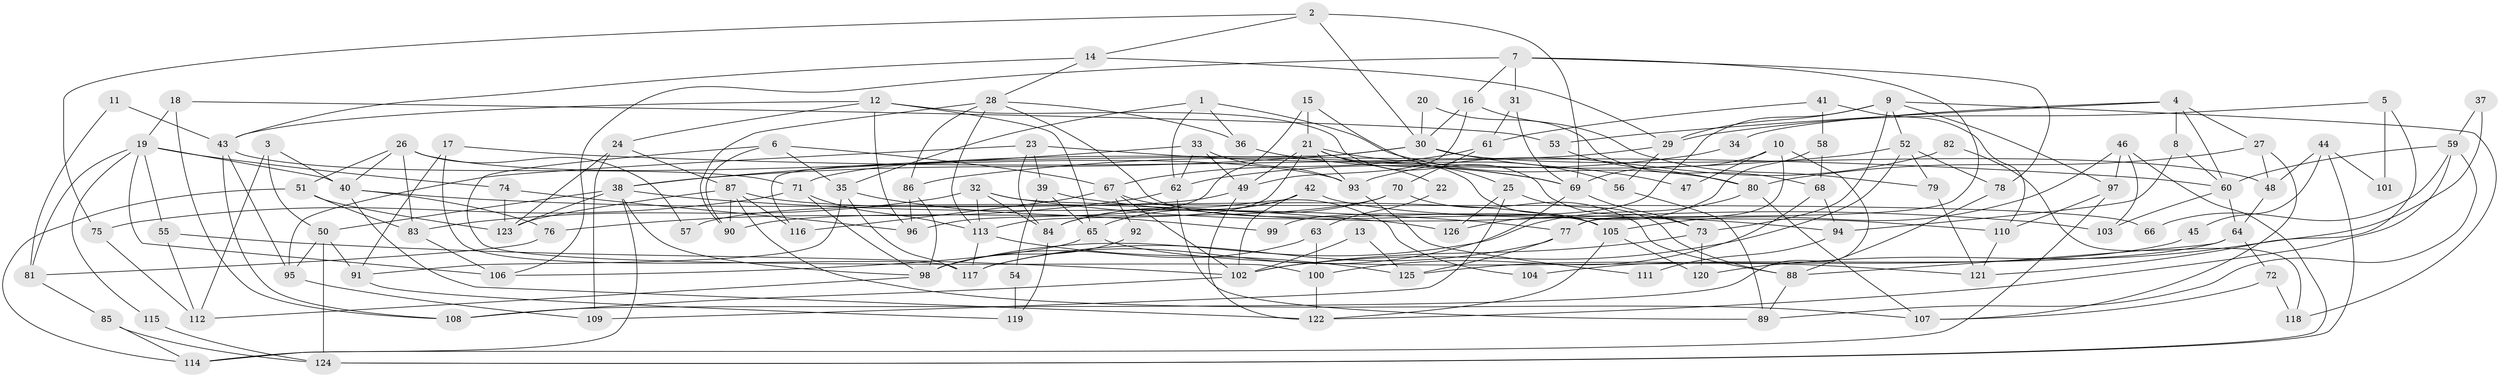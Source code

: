 // coarse degree distribution, {3: 0.10526315789473684, 5: 0.25, 8: 0.039473684210526314, 7: 0.11842105263157894, 9: 0.05263157894736842, 6: 0.14473684210526316, 4: 0.2236842105263158, 2: 0.05263157894736842, 10: 0.013157894736842105}
// Generated by graph-tools (version 1.1) at 2025/37/03/04/25 23:37:03]
// undirected, 126 vertices, 252 edges
graph export_dot {
  node [color=gray90,style=filled];
  1;
  2;
  3;
  4;
  5;
  6;
  7;
  8;
  9;
  10;
  11;
  12;
  13;
  14;
  15;
  16;
  17;
  18;
  19;
  20;
  21;
  22;
  23;
  24;
  25;
  26;
  27;
  28;
  29;
  30;
  31;
  32;
  33;
  34;
  35;
  36;
  37;
  38;
  39;
  40;
  41;
  42;
  43;
  44;
  45;
  46;
  47;
  48;
  49;
  50;
  51;
  52;
  53;
  54;
  55;
  56;
  57;
  58;
  59;
  60;
  61;
  62;
  63;
  64;
  65;
  66;
  67;
  68;
  69;
  70;
  71;
  72;
  73;
  74;
  75;
  76;
  77;
  78;
  79;
  80;
  81;
  82;
  83;
  84;
  85;
  86;
  87;
  88;
  89;
  90;
  91;
  92;
  93;
  94;
  95;
  96;
  97;
  98;
  99;
  100;
  101;
  102;
  103;
  104;
  105;
  106;
  107;
  108;
  109;
  110;
  111;
  112;
  113;
  114;
  115;
  116;
  117;
  118;
  119;
  120;
  121;
  122;
  123;
  124;
  125;
  126;
  1 -- 62;
  1 -- 35;
  1 -- 36;
  1 -- 80;
  2 -- 69;
  2 -- 75;
  2 -- 14;
  2 -- 30;
  3 -- 40;
  3 -- 50;
  3 -- 112;
  4 -- 53;
  4 -- 27;
  4 -- 8;
  4 -- 34;
  4 -- 60;
  5 -- 121;
  5 -- 29;
  5 -- 101;
  6 -- 90;
  6 -- 35;
  6 -- 67;
  6 -- 100;
  7 -- 77;
  7 -- 31;
  7 -- 16;
  7 -- 78;
  7 -- 106;
  8 -- 60;
  8 -- 94;
  9 -- 97;
  9 -- 29;
  9 -- 52;
  9 -- 73;
  9 -- 99;
  9 -- 118;
  10 -- 108;
  10 -- 77;
  10 -- 47;
  10 -- 69;
  11 -- 43;
  11 -- 81;
  12 -- 43;
  12 -- 73;
  12 -- 24;
  12 -- 65;
  12 -- 96;
  13 -- 102;
  13 -- 125;
  14 -- 43;
  14 -- 28;
  14 -- 29;
  15 -- 96;
  15 -- 21;
  15 -- 25;
  16 -- 30;
  16 -- 49;
  16 -- 79;
  17 -- 117;
  17 -- 60;
  17 -- 91;
  18 -- 19;
  18 -- 108;
  18 -- 53;
  19 -- 74;
  19 -- 106;
  19 -- 40;
  19 -- 55;
  19 -- 81;
  19 -- 115;
  20 -- 30;
  20 -- 68;
  21 -- 105;
  21 -- 93;
  21 -- 22;
  21 -- 49;
  21 -- 56;
  21 -- 113;
  22 -- 63;
  23 -- 95;
  23 -- 69;
  23 -- 39;
  23 -- 84;
  24 -- 123;
  24 -- 87;
  24 -- 109;
  25 -- 88;
  25 -- 109;
  25 -- 126;
  26 -- 40;
  26 -- 83;
  26 -- 51;
  26 -- 57;
  26 -- 93;
  27 -- 107;
  27 -- 48;
  27 -- 80;
  28 -- 113;
  28 -- 36;
  28 -- 86;
  28 -- 90;
  28 -- 105;
  29 -- 71;
  29 -- 56;
  30 -- 116;
  30 -- 38;
  30 -- 47;
  30 -- 48;
  31 -- 69;
  31 -- 61;
  32 -- 84;
  32 -- 83;
  32 -- 66;
  32 -- 94;
  32 -- 113;
  33 -- 49;
  33 -- 38;
  33 -- 62;
  33 -- 93;
  34 -- 62;
  35 -- 91;
  35 -- 117;
  35 -- 99;
  36 -- 69;
  37 -- 59;
  37 -- 120;
  38 -- 98;
  38 -- 50;
  38 -- 77;
  38 -- 114;
  38 -- 123;
  39 -- 65;
  39 -- 54;
  39 -- 103;
  40 -- 122;
  40 -- 76;
  40 -- 126;
  41 -- 58;
  41 -- 61;
  41 -- 110;
  42 -- 102;
  42 -- 110;
  42 -- 65;
  42 -- 84;
  43 -- 71;
  43 -- 95;
  43 -- 108;
  44 -- 48;
  44 -- 124;
  44 -- 45;
  44 -- 101;
  45 -- 125;
  46 -- 105;
  46 -- 97;
  46 -- 103;
  46 -- 124;
  48 -- 64;
  49 -- 57;
  49 -- 122;
  50 -- 124;
  50 -- 91;
  50 -- 95;
  51 -- 123;
  51 -- 83;
  51 -- 114;
  52 -- 86;
  52 -- 78;
  52 -- 79;
  52 -- 102;
  53 -- 80;
  54 -- 119;
  55 -- 102;
  55 -- 112;
  56 -- 89;
  58 -- 68;
  58 -- 126;
  59 -- 60;
  59 -- 122;
  59 -- 66;
  59 -- 89;
  60 -- 103;
  60 -- 64;
  61 -- 67;
  61 -- 70;
  62 -- 89;
  62 -- 76;
  63 -- 98;
  63 -- 100;
  64 -- 88;
  64 -- 72;
  64 -- 104;
  65 -- 106;
  65 -- 121;
  67 -- 102;
  67 -- 92;
  67 -- 104;
  67 -- 116;
  68 -- 94;
  68 -- 100;
  69 -- 73;
  69 -- 117;
  70 -- 84;
  70 -- 88;
  70 -- 90;
  71 -- 98;
  71 -- 113;
  71 -- 75;
  72 -- 107;
  72 -- 118;
  73 -- 102;
  73 -- 120;
  74 -- 96;
  74 -- 123;
  75 -- 112;
  76 -- 81;
  77 -- 117;
  77 -- 125;
  78 -- 88;
  79 -- 121;
  80 -- 98;
  80 -- 107;
  81 -- 85;
  82 -- 93;
  82 -- 118;
  83 -- 106;
  84 -- 119;
  85 -- 114;
  85 -- 124;
  86 -- 98;
  86 -- 96;
  87 -- 90;
  87 -- 105;
  87 -- 107;
  87 -- 116;
  87 -- 123;
  88 -- 89;
  91 -- 119;
  92 -- 98;
  93 -- 111;
  94 -- 111;
  95 -- 109;
  97 -- 114;
  97 -- 110;
  98 -- 112;
  100 -- 122;
  102 -- 108;
  105 -- 120;
  105 -- 122;
  110 -- 121;
  113 -- 117;
  113 -- 125;
  115 -- 124;
}

